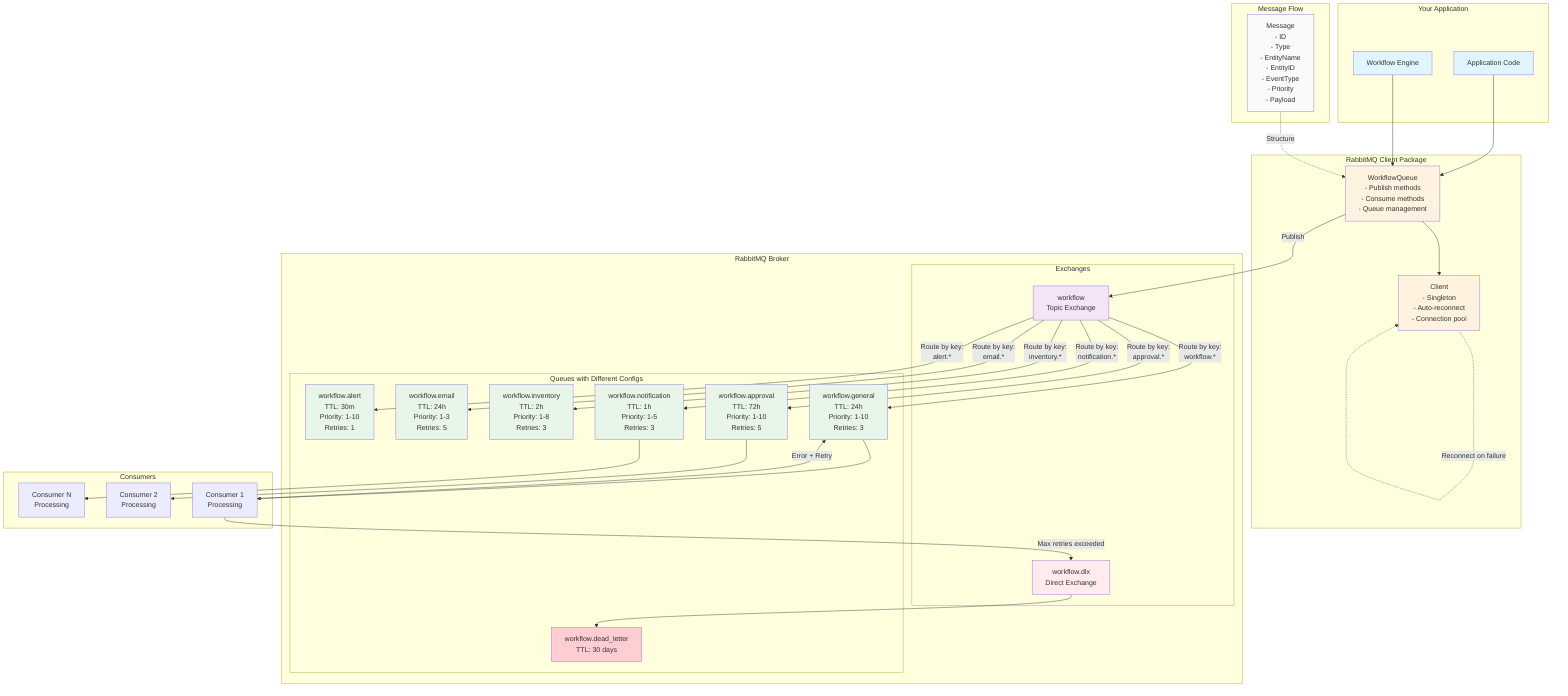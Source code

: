 graph TB
    subgraph "Your Application"
        WE[Workflow Engine]
        APP[Application Code]
    end

    subgraph "RabbitMQ Client Package"
        CLIENT[Client<br/>- Singleton<br/>- Auto-reconnect<br/>- Connection pool]
        WQ[WorkflowQueue<br/>- Publish methods<br/>- Consume methods<br/>- Queue management]
    end

    subgraph "RabbitMQ Broker"
        subgraph "Exchanges"
            WEX[workflow<br/>Topic Exchange]
            DLX[workflow.dlx<br/>Direct Exchange]
        end

        subgraph "Queues with Different Configs"
            Q1[workflow.general<br/>TTL: 24h<br/>Priority: 1-10<br/>Retries: 3]
            Q2[workflow.approval<br/>TTL: 72h<br/>Priority: 1-10<br/>Retries: 5]
            Q3[workflow.notification<br/>TTL: 1h<br/>Priority: 1-5<br/>Retries: 3]
            Q4[workflow.inventory<br/>TTL: 2h<br/>Priority: 1-8<br/>Retries: 3]
            Q5[workflow.email<br/>TTL: 24h<br/>Priority: 1-3<br/>Retries: 5]
            Q6[workflow.alert<br/>TTL: 30m<br/>Priority: 1-10<br/>Retries: 1]
            DLQ[workflow.dead_letter<br/>TTL: 30 days]
        end
    end

    subgraph "Message Flow"
        MSG[Message<br/>- ID<br/>- Type<br/>- EntityName<br/>- EntityID<br/>- EventType<br/>- Priority<br/>- Payload]
    end

    subgraph "Consumers"
        C1[Consumer 1<br/>Processing]
        C2[Consumer 2<br/>Processing]
        C3[Consumer N<br/>Processing]
    end

    %% Connections
    WE --> WQ
    APP --> WQ
    WQ --> CLIENT
    CLIENT -.->|Reconnect on failure| CLIENT

    %% Publishing flow
    WQ -->|Publish| WEX
    WEX -->|Route by key:<br/>workflow.*| Q1
    WEX -->|Route by key:<br/>approval.*| Q2
    WEX -->|Route by key:<br/>notification.*| Q3
    WEX -->|Route by key:<br/>inventory.*| Q4
    WEX -->|Route by key:<br/>email.*| Q5
    WEX -->|Route by key:<br/>alert.*| Q6

    %% Consumer flow
    Q1 --> C1
    Q2 --> C2
    Q3 --> C3

    %% Error handling
    C1 -->|Error + Retry| Q1
    C1 -->|Max retries exceeded| DLX
    DLX --> DLQ

    %% Message structure
    MSG -.->|Structure| WQ

    style WE fill:#e1f5fe
    style APP fill:#e1f5fe
    style CLIENT fill:#fff3e0
    style WQ fill:#fff3e0
    style WEX fill:#f3e5f5
    style DLX fill:#ffebee
    style Q1 fill:#e8f5e9
    style Q2 fill:#e8f5e9
    style Q3 fill:#e8f5e9
    style Q4 fill:#e8f5e9
    style Q5 fill:#e8f5e9
    style Q6 fill:#e8f5e9
    style DLQ fill:#ffcdd2
    style MSG fill:#fafafa